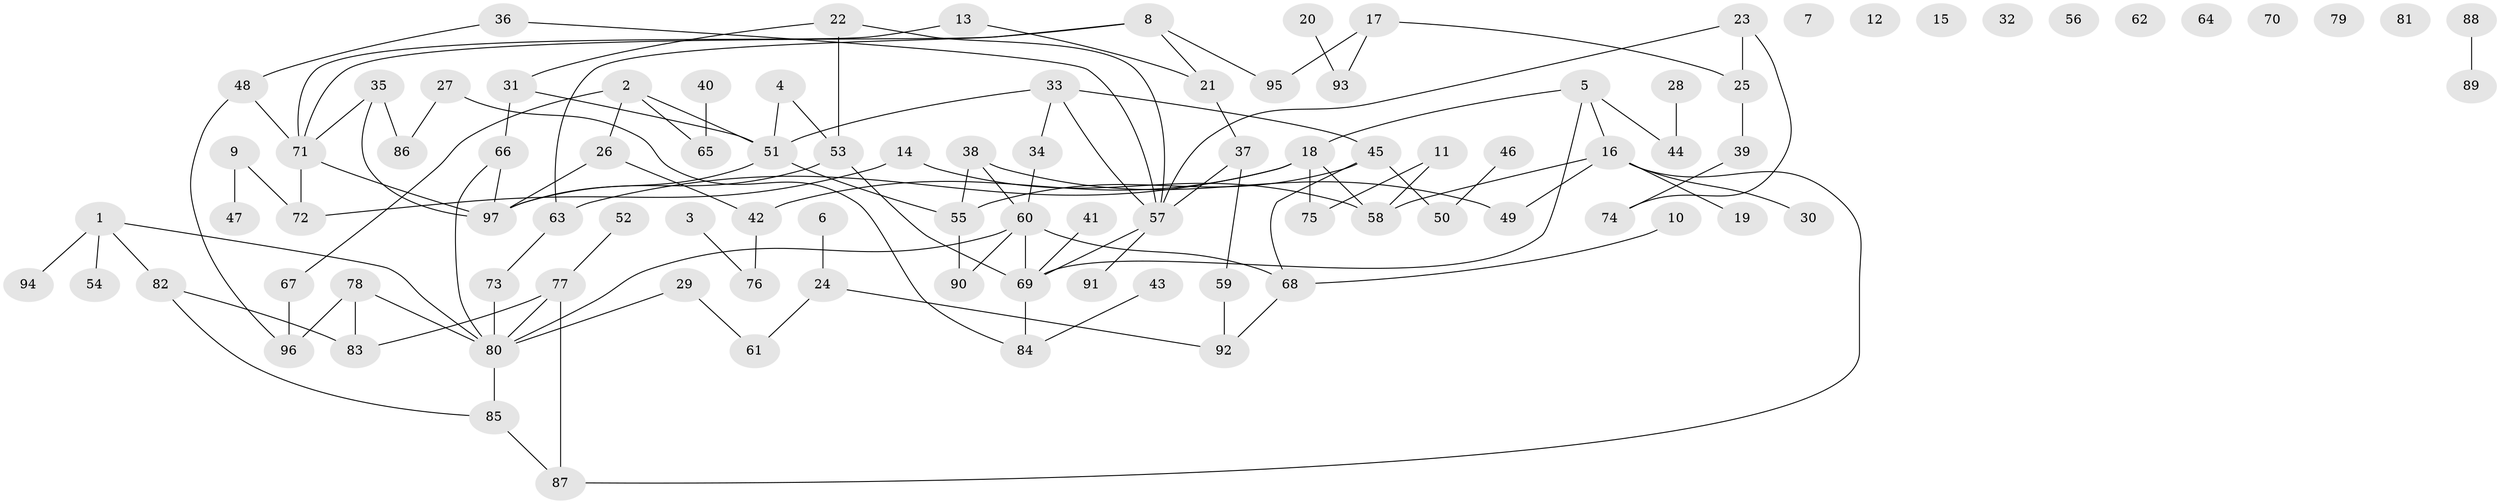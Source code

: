 // Generated by graph-tools (version 1.1) at 2025/33/03/09/25 02:33:54]
// undirected, 97 vertices, 120 edges
graph export_dot {
graph [start="1"]
  node [color=gray90,style=filled];
  1;
  2;
  3;
  4;
  5;
  6;
  7;
  8;
  9;
  10;
  11;
  12;
  13;
  14;
  15;
  16;
  17;
  18;
  19;
  20;
  21;
  22;
  23;
  24;
  25;
  26;
  27;
  28;
  29;
  30;
  31;
  32;
  33;
  34;
  35;
  36;
  37;
  38;
  39;
  40;
  41;
  42;
  43;
  44;
  45;
  46;
  47;
  48;
  49;
  50;
  51;
  52;
  53;
  54;
  55;
  56;
  57;
  58;
  59;
  60;
  61;
  62;
  63;
  64;
  65;
  66;
  67;
  68;
  69;
  70;
  71;
  72;
  73;
  74;
  75;
  76;
  77;
  78;
  79;
  80;
  81;
  82;
  83;
  84;
  85;
  86;
  87;
  88;
  89;
  90;
  91;
  92;
  93;
  94;
  95;
  96;
  97;
  1 -- 54;
  1 -- 80;
  1 -- 82;
  1 -- 94;
  2 -- 26;
  2 -- 51;
  2 -- 65;
  2 -- 67;
  3 -- 76;
  4 -- 51;
  4 -- 53;
  5 -- 16;
  5 -- 18;
  5 -- 44;
  5 -- 69;
  6 -- 24;
  8 -- 21;
  8 -- 63;
  8 -- 71;
  8 -- 95;
  9 -- 47;
  9 -- 72;
  10 -- 68;
  11 -- 58;
  11 -- 75;
  13 -- 21;
  13 -- 71;
  14 -- 58;
  14 -- 72;
  16 -- 19;
  16 -- 30;
  16 -- 49;
  16 -- 58;
  16 -- 87;
  17 -- 25;
  17 -- 93;
  17 -- 95;
  18 -- 42;
  18 -- 58;
  18 -- 63;
  18 -- 75;
  20 -- 93;
  21 -- 37;
  22 -- 31;
  22 -- 53;
  22 -- 57;
  23 -- 25;
  23 -- 57;
  23 -- 74;
  24 -- 61;
  24 -- 92;
  25 -- 39;
  26 -- 42;
  26 -- 97;
  27 -- 84;
  27 -- 86;
  28 -- 44;
  29 -- 61;
  29 -- 80;
  31 -- 51;
  31 -- 66;
  33 -- 34;
  33 -- 45;
  33 -- 51;
  33 -- 57;
  34 -- 60;
  35 -- 71;
  35 -- 86;
  35 -- 97;
  36 -- 48;
  36 -- 57;
  37 -- 57;
  37 -- 59;
  38 -- 49;
  38 -- 55;
  38 -- 60;
  39 -- 74;
  40 -- 65;
  41 -- 69;
  42 -- 76;
  43 -- 84;
  45 -- 50;
  45 -- 55;
  45 -- 68;
  46 -- 50;
  48 -- 71;
  48 -- 96;
  51 -- 55;
  51 -- 97;
  52 -- 77;
  53 -- 69;
  53 -- 97;
  55 -- 90;
  57 -- 69;
  57 -- 91;
  59 -- 92;
  60 -- 68;
  60 -- 69;
  60 -- 80;
  60 -- 90;
  63 -- 73;
  66 -- 80;
  66 -- 97;
  67 -- 96;
  68 -- 92;
  69 -- 84;
  71 -- 72;
  71 -- 97;
  73 -- 80;
  77 -- 80;
  77 -- 83;
  77 -- 87;
  78 -- 80;
  78 -- 83;
  78 -- 96;
  80 -- 85;
  82 -- 83;
  82 -- 85;
  85 -- 87;
  88 -- 89;
}
